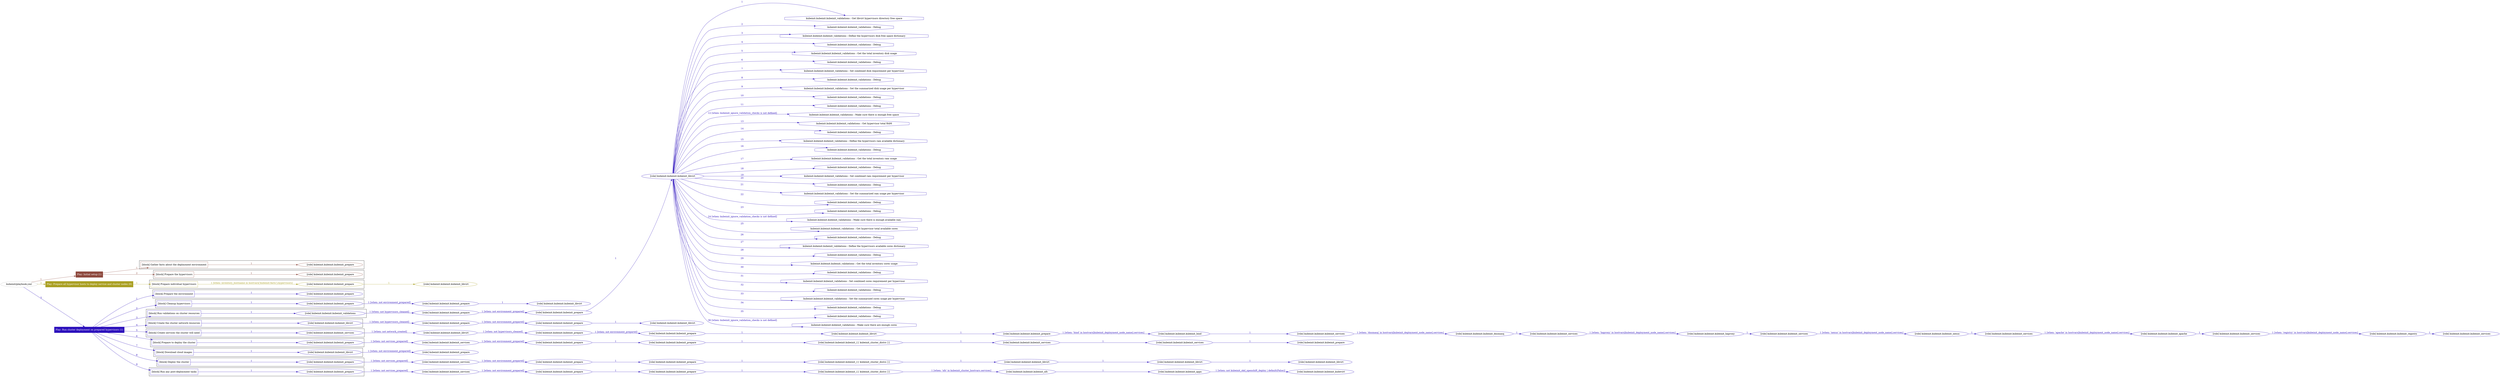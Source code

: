 digraph {
	graph [concentrate=true ordering=in rankdir=LR ratio=fill]
	edge [esep=5 sep=10]
	"kubeinit/playbook.yml" [id=root_node style=dotted]
	play_b7f96104 [label="Play: Initial setup (1)" color="#8e493e" fontcolor="#ffffff" id=play_b7f96104 shape=box style=filled tooltip=localhost]
	"kubeinit/playbook.yml" -> play_b7f96104 [label="1 " color="#8e493e" fontcolor="#8e493e" id=edge_32ca511c labeltooltip="1 " tooltip="1 "]
	subgraph "kubeinit.kubeinit.kubeinit_prepare" {
		role_02767aff [label="[role] kubeinit.kubeinit.kubeinit_prepare" color="#8e493e" id=role_02767aff tooltip="kubeinit.kubeinit.kubeinit_prepare"]
	}
	subgraph "kubeinit.kubeinit.kubeinit_prepare" {
		role_f55e3dd2 [label="[role] kubeinit.kubeinit.kubeinit_prepare" color="#8e493e" id=role_f55e3dd2 tooltip="kubeinit.kubeinit.kubeinit_prepare"]
	}
	subgraph "Play: Initial setup (1)" {
		play_b7f96104 -> block_337d81a9 [label=1 color="#8e493e" fontcolor="#8e493e" id=edge_99448a92 labeltooltip=1 tooltip=1]
		subgraph cluster_block_337d81a9 {
			block_337d81a9 [label="[block] Gather facts about the deployment environment" color="#8e493e" id=block_337d81a9 labeltooltip="Gather facts about the deployment environment" shape=box tooltip="Gather facts about the deployment environment"]
			block_337d81a9 -> role_02767aff [label="1 " color="#8e493e" fontcolor="#8e493e" id=edge_9f9e8fd4 labeltooltip="1 " tooltip="1 "]
		}
		play_b7f96104 -> block_eca06544 [label=2 color="#8e493e" fontcolor="#8e493e" id=edge_21f9dee7 labeltooltip=2 tooltip=2]
		subgraph cluster_block_eca06544 {
			block_eca06544 [label="[block] Prepare the hypervisors" color="#8e493e" id=block_eca06544 labeltooltip="Prepare the hypervisors" shape=box tooltip="Prepare the hypervisors"]
			block_eca06544 -> role_f55e3dd2 [label="1 " color="#8e493e" fontcolor="#8e493e" id=edge_3545c24f labeltooltip="1 " tooltip="1 "]
		}
	}
	play_c107aabe [label="Play: Prepare all hypervisor hosts to deploy service and cluster nodes (0)" color="#aaa022" fontcolor="#ffffff" id=play_c107aabe shape=box style=filled tooltip="Play: Prepare all hypervisor hosts to deploy service and cluster nodes (0)"]
	"kubeinit/playbook.yml" -> play_c107aabe [label="2 " color="#aaa022" fontcolor="#aaa022" id=edge_7627d620 labeltooltip="2 " tooltip="2 "]
	subgraph "kubeinit.kubeinit.kubeinit_libvirt" {
		role_4e557220 [label="[role] kubeinit.kubeinit.kubeinit_libvirt" color="#aaa022" id=role_4e557220 tooltip="kubeinit.kubeinit.kubeinit_libvirt"]
	}
	subgraph "kubeinit.kubeinit.kubeinit_prepare" {
		role_321bc237 [label="[role] kubeinit.kubeinit.kubeinit_prepare" color="#aaa022" id=role_321bc237 tooltip="kubeinit.kubeinit.kubeinit_prepare"]
		role_321bc237 -> role_4e557220 [label="1 " color="#aaa022" fontcolor="#aaa022" id=edge_f6e56cad labeltooltip="1 " tooltip="1 "]
	}
	subgraph "Play: Prepare all hypervisor hosts to deploy service and cluster nodes (0)" {
		play_c107aabe -> block_25b1d6e8 [label=1 color="#aaa022" fontcolor="#aaa022" id=edge_f0c6d50f labeltooltip=1 tooltip=1]
		subgraph cluster_block_25b1d6e8 {
			block_25b1d6e8 [label="[block] Prepare individual hypervisors" color="#aaa022" id=block_25b1d6e8 labeltooltip="Prepare individual hypervisors" shape=box tooltip="Prepare individual hypervisors"]
			block_25b1d6e8 -> role_321bc237 [label="1 [when: inventory_hostname in hostvars['kubeinit-facts'].hypervisors]" color="#aaa022" fontcolor="#aaa022" id=edge_d8af9297 labeltooltip="1 [when: inventory_hostname in hostvars['kubeinit-facts'].hypervisors]" tooltip="1 [when: inventory_hostname in hostvars['kubeinit-facts'].hypervisors]"]
		}
	}
	play_df440394 [label="Play: Run cluster deployment on prepared hypervisors (1)" color="#2c10bc" fontcolor="#ffffff" id=play_df440394 shape=box style=filled tooltip=localhost]
	"kubeinit/playbook.yml" -> play_df440394 [label="3 " color="#2c10bc" fontcolor="#2c10bc" id=edge_5f6f0aab labeltooltip="3 " tooltip="3 "]
	subgraph "kubeinit.kubeinit.kubeinit_prepare" {
		role_d4425211 [label="[role] kubeinit.kubeinit.kubeinit_prepare" color="#2c10bc" id=role_d4425211 tooltip="kubeinit.kubeinit.kubeinit_prepare"]
	}
	subgraph "kubeinit.kubeinit.kubeinit_libvirt" {
		role_fba82d70 [label="[role] kubeinit.kubeinit.kubeinit_libvirt" color="#2c10bc" id=role_fba82d70 tooltip="kubeinit.kubeinit.kubeinit_libvirt"]
	}
	subgraph "kubeinit.kubeinit.kubeinit_prepare" {
		role_a4ce433c [label="[role] kubeinit.kubeinit.kubeinit_prepare" color="#2c10bc" id=role_a4ce433c tooltip="kubeinit.kubeinit.kubeinit_prepare"]
		role_a4ce433c -> role_fba82d70 [label="1 " color="#2c10bc" fontcolor="#2c10bc" id=edge_be705046 labeltooltip="1 " tooltip="1 "]
	}
	subgraph "kubeinit.kubeinit.kubeinit_prepare" {
		role_f72d7e8e [label="[role] kubeinit.kubeinit.kubeinit_prepare" color="#2c10bc" id=role_f72d7e8e tooltip="kubeinit.kubeinit.kubeinit_prepare"]
		role_f72d7e8e -> role_a4ce433c [label="1 [when: not environment_prepared]" color="#2c10bc" fontcolor="#2c10bc" id=edge_6b87dcc7 labeltooltip="1 [when: not environment_prepared]" tooltip="1 [when: not environment_prepared]"]
	}
	subgraph "kubeinit.kubeinit.kubeinit_libvirt" {
		role_f36b1e23 [label="[role] kubeinit.kubeinit.kubeinit_libvirt" color="#2c10bc" id=role_f36b1e23 tooltip="kubeinit.kubeinit.kubeinit_libvirt"]
		task_1439da4b [label="kubeinit.kubeinit.kubeinit_validations : Get libvirt hypervisors directory free space" color="#2c10bc" id=task_1439da4b shape=octagon tooltip="kubeinit.kubeinit.kubeinit_validations : Get libvirt hypervisors directory free space"]
		role_f36b1e23 -> task_1439da4b [label="1 " color="#2c10bc" fontcolor="#2c10bc" id=edge_2a2b00ca labeltooltip="1 " tooltip="1 "]
		task_8ac9c8d9 [label="kubeinit.kubeinit.kubeinit_validations : Debug" color="#2c10bc" id=task_8ac9c8d9 shape=octagon tooltip="kubeinit.kubeinit.kubeinit_validations : Debug"]
		role_f36b1e23 -> task_8ac9c8d9 [label="2 " color="#2c10bc" fontcolor="#2c10bc" id=edge_617933c3 labeltooltip="2 " tooltip="2 "]
		task_2b4591e8 [label="kubeinit.kubeinit.kubeinit_validations : Define the hypervisors disk free space dictionary" color="#2c10bc" id=task_2b4591e8 shape=octagon tooltip="kubeinit.kubeinit.kubeinit_validations : Define the hypervisors disk free space dictionary"]
		role_f36b1e23 -> task_2b4591e8 [label="3 " color="#2c10bc" fontcolor="#2c10bc" id=edge_41ae8a82 labeltooltip="3 " tooltip="3 "]
		task_73e7017a [label="kubeinit.kubeinit.kubeinit_validations : Debug" color="#2c10bc" id=task_73e7017a shape=octagon tooltip="kubeinit.kubeinit.kubeinit_validations : Debug"]
		role_f36b1e23 -> task_73e7017a [label="4 " color="#2c10bc" fontcolor="#2c10bc" id=edge_d0bf8d7a labeltooltip="4 " tooltip="4 "]
		task_ab194e21 [label="kubeinit.kubeinit.kubeinit_validations : Get the total inventory disk usage" color="#2c10bc" id=task_ab194e21 shape=octagon tooltip="kubeinit.kubeinit.kubeinit_validations : Get the total inventory disk usage"]
		role_f36b1e23 -> task_ab194e21 [label="5 " color="#2c10bc" fontcolor="#2c10bc" id=edge_b4a29817 labeltooltip="5 " tooltip="5 "]
		task_3ee06719 [label="kubeinit.kubeinit.kubeinit_validations : Debug" color="#2c10bc" id=task_3ee06719 shape=octagon tooltip="kubeinit.kubeinit.kubeinit_validations : Debug"]
		role_f36b1e23 -> task_3ee06719 [label="6 " color="#2c10bc" fontcolor="#2c10bc" id=edge_d7b4d710 labeltooltip="6 " tooltip="6 "]
		task_9648b04f [label="kubeinit.kubeinit.kubeinit_validations : Set combined disk requirement per hypervisor" color="#2c10bc" id=task_9648b04f shape=octagon tooltip="kubeinit.kubeinit.kubeinit_validations : Set combined disk requirement per hypervisor"]
		role_f36b1e23 -> task_9648b04f [label="7 " color="#2c10bc" fontcolor="#2c10bc" id=edge_59174e99 labeltooltip="7 " tooltip="7 "]
		task_cd5773c9 [label="kubeinit.kubeinit.kubeinit_validations : Debug" color="#2c10bc" id=task_cd5773c9 shape=octagon tooltip="kubeinit.kubeinit.kubeinit_validations : Debug"]
		role_f36b1e23 -> task_cd5773c9 [label="8 " color="#2c10bc" fontcolor="#2c10bc" id=edge_6dd292c5 labeltooltip="8 " tooltip="8 "]
		task_e61bbe65 [label="kubeinit.kubeinit.kubeinit_validations : Set the summarized disk usage per hypervisor" color="#2c10bc" id=task_e61bbe65 shape=octagon tooltip="kubeinit.kubeinit.kubeinit_validations : Set the summarized disk usage per hypervisor"]
		role_f36b1e23 -> task_e61bbe65 [label="9 " color="#2c10bc" fontcolor="#2c10bc" id=edge_71496e86 labeltooltip="9 " tooltip="9 "]
		task_52e4028a [label="kubeinit.kubeinit.kubeinit_validations : Debug" color="#2c10bc" id=task_52e4028a shape=octagon tooltip="kubeinit.kubeinit.kubeinit_validations : Debug"]
		role_f36b1e23 -> task_52e4028a [label="10 " color="#2c10bc" fontcolor="#2c10bc" id=edge_7f992e19 labeltooltip="10 " tooltip="10 "]
		task_ce154035 [label="kubeinit.kubeinit.kubeinit_validations : Debug" color="#2c10bc" id=task_ce154035 shape=octagon tooltip="kubeinit.kubeinit.kubeinit_validations : Debug"]
		role_f36b1e23 -> task_ce154035 [label="11 " color="#2c10bc" fontcolor="#2c10bc" id=edge_7e7673d3 labeltooltip="11 " tooltip="11 "]
		task_d35b4eb0 [label="kubeinit.kubeinit.kubeinit_validations : Make sure there is enough free space" color="#2c10bc" id=task_d35b4eb0 shape=octagon tooltip="kubeinit.kubeinit.kubeinit_validations : Make sure there is enough free space"]
		role_f36b1e23 -> task_d35b4eb0 [label="12 [when: kubeinit_ignore_validation_checks is not defined]" color="#2c10bc" fontcolor="#2c10bc" id=edge_ee4f2b8e labeltooltip="12 [when: kubeinit_ignore_validation_checks is not defined]" tooltip="12 [when: kubeinit_ignore_validation_checks is not defined]"]
		task_c81988b0 [label="kubeinit.kubeinit.kubeinit_validations : Get hypervisor total RAM" color="#2c10bc" id=task_c81988b0 shape=octagon tooltip="kubeinit.kubeinit.kubeinit_validations : Get hypervisor total RAM"]
		role_f36b1e23 -> task_c81988b0 [label="13 " color="#2c10bc" fontcolor="#2c10bc" id=edge_48d02e5e labeltooltip="13 " tooltip="13 "]
		task_1766815d [label="kubeinit.kubeinit.kubeinit_validations : Debug" color="#2c10bc" id=task_1766815d shape=octagon tooltip="kubeinit.kubeinit.kubeinit_validations : Debug"]
		role_f36b1e23 -> task_1766815d [label="14 " color="#2c10bc" fontcolor="#2c10bc" id=edge_49d565f8 labeltooltip="14 " tooltip="14 "]
		task_07931235 [label="kubeinit.kubeinit.kubeinit_validations : Define the hypervisors ram available dictionary" color="#2c10bc" id=task_07931235 shape=octagon tooltip="kubeinit.kubeinit.kubeinit_validations : Define the hypervisors ram available dictionary"]
		role_f36b1e23 -> task_07931235 [label="15 " color="#2c10bc" fontcolor="#2c10bc" id=edge_9ba0de07 labeltooltip="15 " tooltip="15 "]
		task_1a96f1e8 [label="kubeinit.kubeinit.kubeinit_validations : Debug" color="#2c10bc" id=task_1a96f1e8 shape=octagon tooltip="kubeinit.kubeinit.kubeinit_validations : Debug"]
		role_f36b1e23 -> task_1a96f1e8 [label="16 " color="#2c10bc" fontcolor="#2c10bc" id=edge_5f0629be labeltooltip="16 " tooltip="16 "]
		task_658efae8 [label="kubeinit.kubeinit.kubeinit_validations : Get the total inventory ram usage" color="#2c10bc" id=task_658efae8 shape=octagon tooltip="kubeinit.kubeinit.kubeinit_validations : Get the total inventory ram usage"]
		role_f36b1e23 -> task_658efae8 [label="17 " color="#2c10bc" fontcolor="#2c10bc" id=edge_0ef2e847 labeltooltip="17 " tooltip="17 "]
		task_64ddccb7 [label="kubeinit.kubeinit.kubeinit_validations : Debug" color="#2c10bc" id=task_64ddccb7 shape=octagon tooltip="kubeinit.kubeinit.kubeinit_validations : Debug"]
		role_f36b1e23 -> task_64ddccb7 [label="18 " color="#2c10bc" fontcolor="#2c10bc" id=edge_8a0d0327 labeltooltip="18 " tooltip="18 "]
		task_16fafc6d [label="kubeinit.kubeinit.kubeinit_validations : Set combined ram requirement per hypervisor" color="#2c10bc" id=task_16fafc6d shape=octagon tooltip="kubeinit.kubeinit.kubeinit_validations : Set combined ram requirement per hypervisor"]
		role_f36b1e23 -> task_16fafc6d [label="19 " color="#2c10bc" fontcolor="#2c10bc" id=edge_94ffa61b labeltooltip="19 " tooltip="19 "]
		task_117eb6ec [label="kubeinit.kubeinit.kubeinit_validations : Debug" color="#2c10bc" id=task_117eb6ec shape=octagon tooltip="kubeinit.kubeinit.kubeinit_validations : Debug"]
		role_f36b1e23 -> task_117eb6ec [label="20 " color="#2c10bc" fontcolor="#2c10bc" id=edge_9137d3aa labeltooltip="20 " tooltip="20 "]
		task_e54cdeb3 [label="kubeinit.kubeinit.kubeinit_validations : Set the summarized ram usage per hypervisor" color="#2c10bc" id=task_e54cdeb3 shape=octagon tooltip="kubeinit.kubeinit.kubeinit_validations : Set the summarized ram usage per hypervisor"]
		role_f36b1e23 -> task_e54cdeb3 [label="21 " color="#2c10bc" fontcolor="#2c10bc" id=edge_f438cd89 labeltooltip="21 " tooltip="21 "]
		task_86980e97 [label="kubeinit.kubeinit.kubeinit_validations : Debug" color="#2c10bc" id=task_86980e97 shape=octagon tooltip="kubeinit.kubeinit.kubeinit_validations : Debug"]
		role_f36b1e23 -> task_86980e97 [label="22 " color="#2c10bc" fontcolor="#2c10bc" id=edge_908629f6 labeltooltip="22 " tooltip="22 "]
		task_a0fee481 [label="kubeinit.kubeinit.kubeinit_validations : Debug" color="#2c10bc" id=task_a0fee481 shape=octagon tooltip="kubeinit.kubeinit.kubeinit_validations : Debug"]
		role_f36b1e23 -> task_a0fee481 [label="23 " color="#2c10bc" fontcolor="#2c10bc" id=edge_6fc91c7e labeltooltip="23 " tooltip="23 "]
		task_658d3a01 [label="kubeinit.kubeinit.kubeinit_validations : Make sure there is enough available ram" color="#2c10bc" id=task_658d3a01 shape=octagon tooltip="kubeinit.kubeinit.kubeinit_validations : Make sure there is enough available ram"]
		role_f36b1e23 -> task_658d3a01 [label="24 [when: kubeinit_ignore_validation_checks is not defined]" color="#2c10bc" fontcolor="#2c10bc" id=edge_7a66b6e8 labeltooltip="24 [when: kubeinit_ignore_validation_checks is not defined]" tooltip="24 [when: kubeinit_ignore_validation_checks is not defined]"]
		task_08ab0748 [label="kubeinit.kubeinit.kubeinit_validations : Get hypervisor total available cores" color="#2c10bc" id=task_08ab0748 shape=octagon tooltip="kubeinit.kubeinit.kubeinit_validations : Get hypervisor total available cores"]
		role_f36b1e23 -> task_08ab0748 [label="25 " color="#2c10bc" fontcolor="#2c10bc" id=edge_19135402 labeltooltip="25 " tooltip="25 "]
		task_50670cbd [label="kubeinit.kubeinit.kubeinit_validations : Debug" color="#2c10bc" id=task_50670cbd shape=octagon tooltip="kubeinit.kubeinit.kubeinit_validations : Debug"]
		role_f36b1e23 -> task_50670cbd [label="26 " color="#2c10bc" fontcolor="#2c10bc" id=edge_4b88c3f1 labeltooltip="26 " tooltip="26 "]
		task_1ac35991 [label="kubeinit.kubeinit.kubeinit_validations : Define the hypervisors available cores dictionary" color="#2c10bc" id=task_1ac35991 shape=octagon tooltip="kubeinit.kubeinit.kubeinit_validations : Define the hypervisors available cores dictionary"]
		role_f36b1e23 -> task_1ac35991 [label="27 " color="#2c10bc" fontcolor="#2c10bc" id=edge_b7ba51e8 labeltooltip="27 " tooltip="27 "]
		task_5d90a3ac [label="kubeinit.kubeinit.kubeinit_validations : Debug" color="#2c10bc" id=task_5d90a3ac shape=octagon tooltip="kubeinit.kubeinit.kubeinit_validations : Debug"]
		role_f36b1e23 -> task_5d90a3ac [label="28 " color="#2c10bc" fontcolor="#2c10bc" id=edge_36132b4f labeltooltip="28 " tooltip="28 "]
		task_8beae89c [label="kubeinit.kubeinit.kubeinit_validations : Get the total inventory cores usage" color="#2c10bc" id=task_8beae89c shape=octagon tooltip="kubeinit.kubeinit.kubeinit_validations : Get the total inventory cores usage"]
		role_f36b1e23 -> task_8beae89c [label="29 " color="#2c10bc" fontcolor="#2c10bc" id=edge_c6e92a42 labeltooltip="29 " tooltip="29 "]
		task_846372e5 [label="kubeinit.kubeinit.kubeinit_validations : Debug" color="#2c10bc" id=task_846372e5 shape=octagon tooltip="kubeinit.kubeinit.kubeinit_validations : Debug"]
		role_f36b1e23 -> task_846372e5 [label="30 " color="#2c10bc" fontcolor="#2c10bc" id=edge_434c9363 labeltooltip="30 " tooltip="30 "]
		task_f3dacb39 [label="kubeinit.kubeinit.kubeinit_validations : Set combined cores requirement per hypervisor" color="#2c10bc" id=task_f3dacb39 shape=octagon tooltip="kubeinit.kubeinit.kubeinit_validations : Set combined cores requirement per hypervisor"]
		role_f36b1e23 -> task_f3dacb39 [label="31 " color="#2c10bc" fontcolor="#2c10bc" id=edge_5feaf01b labeltooltip="31 " tooltip="31 "]
		task_2c2a0889 [label="kubeinit.kubeinit.kubeinit_validations : Debug" color="#2c10bc" id=task_2c2a0889 shape=octagon tooltip="kubeinit.kubeinit.kubeinit_validations : Debug"]
		role_f36b1e23 -> task_2c2a0889 [label="32 " color="#2c10bc" fontcolor="#2c10bc" id=edge_ca4305a2 labeltooltip="32 " tooltip="32 "]
		task_0e1a91a3 [label="kubeinit.kubeinit.kubeinit_validations : Set the summarized cores usage per hypervisor" color="#2c10bc" id=task_0e1a91a3 shape=octagon tooltip="kubeinit.kubeinit.kubeinit_validations : Set the summarized cores usage per hypervisor"]
		role_f36b1e23 -> task_0e1a91a3 [label="33 " color="#2c10bc" fontcolor="#2c10bc" id=edge_7190ea18 labeltooltip="33 " tooltip="33 "]
		task_6afa00f2 [label="kubeinit.kubeinit.kubeinit_validations : Debug" color="#2c10bc" id=task_6afa00f2 shape=octagon tooltip="kubeinit.kubeinit.kubeinit_validations : Debug"]
		role_f36b1e23 -> task_6afa00f2 [label="34 " color="#2c10bc" fontcolor="#2c10bc" id=edge_9bcfcd2c labeltooltip="34 " tooltip="34 "]
		task_a0c4c21d [label="kubeinit.kubeinit.kubeinit_validations : Debug" color="#2c10bc" id=task_a0c4c21d shape=octagon tooltip="kubeinit.kubeinit.kubeinit_validations : Debug"]
		role_f36b1e23 -> task_a0c4c21d [label="35 " color="#2c10bc" fontcolor="#2c10bc" id=edge_6d8c7d99 labeltooltip="35 " tooltip="35 "]
		task_b998f049 [label="kubeinit.kubeinit.kubeinit_validations : Make sure there are enough cores" color="#2c10bc" id=task_b998f049 shape=octagon tooltip="kubeinit.kubeinit.kubeinit_validations : Make sure there are enough cores"]
		role_f36b1e23 -> task_b998f049 [label="36 [when: kubeinit_ignore_validation_checks is not defined]" color="#2c10bc" fontcolor="#2c10bc" id=edge_bc5ae9b3 labeltooltip="36 [when: kubeinit_ignore_validation_checks is not defined]" tooltip="36 [when: kubeinit_ignore_validation_checks is not defined]"]
	}
	subgraph "kubeinit.kubeinit.kubeinit_prepare" {
		role_1d25334e [label="[role] kubeinit.kubeinit.kubeinit_prepare" color="#2c10bc" id=role_1d25334e tooltip="kubeinit.kubeinit.kubeinit_prepare"]
		role_1d25334e -> role_f36b1e23 [label="1 " color="#2c10bc" fontcolor="#2c10bc" id=edge_a5a0e0d1 labeltooltip="1 " tooltip="1 "]
	}
	subgraph "kubeinit.kubeinit.kubeinit_prepare" {
		role_ffc68768 [label="[role] kubeinit.kubeinit.kubeinit_prepare" color="#2c10bc" id=role_ffc68768 tooltip="kubeinit.kubeinit.kubeinit_prepare"]
		role_ffc68768 -> role_1d25334e [label="1 [when: not environment_prepared]" color="#2c10bc" fontcolor="#2c10bc" id=edge_2d734d6e labeltooltip="1 [when: not environment_prepared]" tooltip="1 [when: not environment_prepared]"]
	}
	subgraph "kubeinit.kubeinit.kubeinit_validations" {
		role_6c504dcc [label="[role] kubeinit.kubeinit.kubeinit_validations" color="#2c10bc" id=role_6c504dcc tooltip="kubeinit.kubeinit.kubeinit_validations"]
		role_6c504dcc -> role_ffc68768 [label="1 [when: not hypervisors_cleaned]" color="#2c10bc" fontcolor="#2c10bc" id=edge_87c713d4 labeltooltip="1 [when: not hypervisors_cleaned]" tooltip="1 [when: not hypervisors_cleaned]"]
	}
	subgraph "kubeinit.kubeinit.kubeinit_libvirt" {
		role_3a288826 [label="[role] kubeinit.kubeinit.kubeinit_libvirt" color="#2c10bc" id=role_3a288826 tooltip="kubeinit.kubeinit.kubeinit_libvirt"]
	}
	subgraph "kubeinit.kubeinit.kubeinit_prepare" {
		role_b77cef2d [label="[role] kubeinit.kubeinit.kubeinit_prepare" color="#2c10bc" id=role_b77cef2d tooltip="kubeinit.kubeinit.kubeinit_prepare"]
		role_b77cef2d -> role_3a288826 [label="1 " color="#2c10bc" fontcolor="#2c10bc" id=edge_329e95f8 labeltooltip="1 " tooltip="1 "]
	}
	subgraph "kubeinit.kubeinit.kubeinit_prepare" {
		role_61ffc5b5 [label="[role] kubeinit.kubeinit.kubeinit_prepare" color="#2c10bc" id=role_61ffc5b5 tooltip="kubeinit.kubeinit.kubeinit_prepare"]
		role_61ffc5b5 -> role_b77cef2d [label="1 [when: not environment_prepared]" color="#2c10bc" fontcolor="#2c10bc" id=edge_2fd39bf3 labeltooltip="1 [when: not environment_prepared]" tooltip="1 [when: not environment_prepared]"]
	}
	subgraph "kubeinit.kubeinit.kubeinit_libvirt" {
		role_bb540f70 [label="[role] kubeinit.kubeinit.kubeinit_libvirt" color="#2c10bc" id=role_bb540f70 tooltip="kubeinit.kubeinit.kubeinit_libvirt"]
		role_bb540f70 -> role_61ffc5b5 [label="1 [when: not hypervisors_cleaned]" color="#2c10bc" fontcolor="#2c10bc" id=edge_396791a0 labeltooltip="1 [when: not hypervisors_cleaned]" tooltip="1 [when: not hypervisors_cleaned]"]
	}
	subgraph "kubeinit.kubeinit.kubeinit_services" {
		role_e34660be [label="[role] kubeinit.kubeinit.kubeinit_services" color="#2c10bc" id=role_e34660be tooltip="kubeinit.kubeinit.kubeinit_services"]
	}
	subgraph "kubeinit.kubeinit.kubeinit_registry" {
		role_4e87b788 [label="[role] kubeinit.kubeinit.kubeinit_registry" color="#2c10bc" id=role_4e87b788 tooltip="kubeinit.kubeinit.kubeinit_registry"]
		role_4e87b788 -> role_e34660be [label="1 " color="#2c10bc" fontcolor="#2c10bc" id=edge_e8ca90aa labeltooltip="1 " tooltip="1 "]
	}
	subgraph "kubeinit.kubeinit.kubeinit_services" {
		role_2a01844d [label="[role] kubeinit.kubeinit.kubeinit_services" color="#2c10bc" id=role_2a01844d tooltip="kubeinit.kubeinit.kubeinit_services"]
		role_2a01844d -> role_4e87b788 [label="1 [when: 'registry' in hostvars[kubeinit_deployment_node_name].services]" color="#2c10bc" fontcolor="#2c10bc" id=edge_bd891339 labeltooltip="1 [when: 'registry' in hostvars[kubeinit_deployment_node_name].services]" tooltip="1 [when: 'registry' in hostvars[kubeinit_deployment_node_name].services]"]
	}
	subgraph "kubeinit.kubeinit.kubeinit_apache" {
		role_3281942d [label="[role] kubeinit.kubeinit.kubeinit_apache" color="#2c10bc" id=role_3281942d tooltip="kubeinit.kubeinit.kubeinit_apache"]
		role_3281942d -> role_2a01844d [label="1 " color="#2c10bc" fontcolor="#2c10bc" id=edge_e0c41b09 labeltooltip="1 " tooltip="1 "]
	}
	subgraph "kubeinit.kubeinit.kubeinit_services" {
		role_8a229f28 [label="[role] kubeinit.kubeinit.kubeinit_services" color="#2c10bc" id=role_8a229f28 tooltip="kubeinit.kubeinit.kubeinit_services"]
		role_8a229f28 -> role_3281942d [label="1 [when: 'apache' in hostvars[kubeinit_deployment_node_name].services]" color="#2c10bc" fontcolor="#2c10bc" id=edge_c49fc70a labeltooltip="1 [when: 'apache' in hostvars[kubeinit_deployment_node_name].services]" tooltip="1 [when: 'apache' in hostvars[kubeinit_deployment_node_name].services]"]
	}
	subgraph "kubeinit.kubeinit.kubeinit_nexus" {
		role_6a1b2107 [label="[role] kubeinit.kubeinit.kubeinit_nexus" color="#2c10bc" id=role_6a1b2107 tooltip="kubeinit.kubeinit.kubeinit_nexus"]
		role_6a1b2107 -> role_8a229f28 [label="1 " color="#2c10bc" fontcolor="#2c10bc" id=edge_e0bad255 labeltooltip="1 " tooltip="1 "]
	}
	subgraph "kubeinit.kubeinit.kubeinit_services" {
		role_e685e61b [label="[role] kubeinit.kubeinit.kubeinit_services" color="#2c10bc" id=role_e685e61b tooltip="kubeinit.kubeinit.kubeinit_services"]
		role_e685e61b -> role_6a1b2107 [label="1 [when: 'nexus' in hostvars[kubeinit_deployment_node_name].services]" color="#2c10bc" fontcolor="#2c10bc" id=edge_6d1ad0b6 labeltooltip="1 [when: 'nexus' in hostvars[kubeinit_deployment_node_name].services]" tooltip="1 [when: 'nexus' in hostvars[kubeinit_deployment_node_name].services]"]
	}
	subgraph "kubeinit.kubeinit.kubeinit_haproxy" {
		role_352ff1e0 [label="[role] kubeinit.kubeinit.kubeinit_haproxy" color="#2c10bc" id=role_352ff1e0 tooltip="kubeinit.kubeinit.kubeinit_haproxy"]
		role_352ff1e0 -> role_e685e61b [label="1 " color="#2c10bc" fontcolor="#2c10bc" id=edge_a4c7c94c labeltooltip="1 " tooltip="1 "]
	}
	subgraph "kubeinit.kubeinit.kubeinit_services" {
		role_cadba24b [label="[role] kubeinit.kubeinit.kubeinit_services" color="#2c10bc" id=role_cadba24b tooltip="kubeinit.kubeinit.kubeinit_services"]
		role_cadba24b -> role_352ff1e0 [label="1 [when: 'haproxy' in hostvars[kubeinit_deployment_node_name].services]" color="#2c10bc" fontcolor="#2c10bc" id=edge_23c84b89 labeltooltip="1 [when: 'haproxy' in hostvars[kubeinit_deployment_node_name].services]" tooltip="1 [when: 'haproxy' in hostvars[kubeinit_deployment_node_name].services]"]
	}
	subgraph "kubeinit.kubeinit.kubeinit_dnsmasq" {
		role_1c64ea50 [label="[role] kubeinit.kubeinit.kubeinit_dnsmasq" color="#2c10bc" id=role_1c64ea50 tooltip="kubeinit.kubeinit.kubeinit_dnsmasq"]
		role_1c64ea50 -> role_cadba24b [label="1 " color="#2c10bc" fontcolor="#2c10bc" id=edge_271958d2 labeltooltip="1 " tooltip="1 "]
	}
	subgraph "kubeinit.kubeinit.kubeinit_services" {
		role_6ae6e15c [label="[role] kubeinit.kubeinit.kubeinit_services" color="#2c10bc" id=role_6ae6e15c tooltip="kubeinit.kubeinit.kubeinit_services"]
		role_6ae6e15c -> role_1c64ea50 [label="1 [when: 'dnsmasq' in hostvars[kubeinit_deployment_node_name].services]" color="#2c10bc" fontcolor="#2c10bc" id=edge_21b12799 labeltooltip="1 [when: 'dnsmasq' in hostvars[kubeinit_deployment_node_name].services]" tooltip="1 [when: 'dnsmasq' in hostvars[kubeinit_deployment_node_name].services]"]
	}
	subgraph "kubeinit.kubeinit.kubeinit_bind" {
		role_559f1a3b [label="[role] kubeinit.kubeinit.kubeinit_bind" color="#2c10bc" id=role_559f1a3b tooltip="kubeinit.kubeinit.kubeinit_bind"]
		role_559f1a3b -> role_6ae6e15c [label="1 " color="#2c10bc" fontcolor="#2c10bc" id=edge_e86637e1 labeltooltip="1 " tooltip="1 "]
	}
	subgraph "kubeinit.kubeinit.kubeinit_prepare" {
		role_5ecee80b [label="[role] kubeinit.kubeinit.kubeinit_prepare" color="#2c10bc" id=role_5ecee80b tooltip="kubeinit.kubeinit.kubeinit_prepare"]
		role_5ecee80b -> role_559f1a3b [label="1 [when: 'bind' in hostvars[kubeinit_deployment_node_name].services]" color="#2c10bc" fontcolor="#2c10bc" id=edge_f3d5bdec labeltooltip="1 [when: 'bind' in hostvars[kubeinit_deployment_node_name].services]" tooltip="1 [when: 'bind' in hostvars[kubeinit_deployment_node_name].services]"]
	}
	subgraph "kubeinit.kubeinit.kubeinit_libvirt" {
		role_0f822bb7 [label="[role] kubeinit.kubeinit.kubeinit_libvirt" color="#2c10bc" id=role_0f822bb7 tooltip="kubeinit.kubeinit.kubeinit_libvirt"]
		role_0f822bb7 -> role_5ecee80b [label="1 " color="#2c10bc" fontcolor="#2c10bc" id=edge_0f9041af labeltooltip="1 " tooltip="1 "]
	}
	subgraph "kubeinit.kubeinit.kubeinit_prepare" {
		role_21267bdf [label="[role] kubeinit.kubeinit.kubeinit_prepare" color="#2c10bc" id=role_21267bdf tooltip="kubeinit.kubeinit.kubeinit_prepare"]
		role_21267bdf -> role_0f822bb7 [label="1 " color="#2c10bc" fontcolor="#2c10bc" id=edge_2cff6fcd labeltooltip="1 " tooltip="1 "]
	}
	subgraph "kubeinit.kubeinit.kubeinit_prepare" {
		role_8aaf7664 [label="[role] kubeinit.kubeinit.kubeinit_prepare" color="#2c10bc" id=role_8aaf7664 tooltip="kubeinit.kubeinit.kubeinit_prepare"]
		role_8aaf7664 -> role_21267bdf [label="1 [when: not environment_prepared]" color="#2c10bc" fontcolor="#2c10bc" id=edge_e409086d labeltooltip="1 [when: not environment_prepared]" tooltip="1 [when: not environment_prepared]"]
	}
	subgraph "kubeinit.kubeinit.kubeinit_libvirt" {
		role_03f51150 [label="[role] kubeinit.kubeinit.kubeinit_libvirt" color="#2c10bc" id=role_03f51150 tooltip="kubeinit.kubeinit.kubeinit_libvirt"]
		role_03f51150 -> role_8aaf7664 [label="1 [when: not hypervisors_cleaned]" color="#2c10bc" fontcolor="#2c10bc" id=edge_5a55015e labeltooltip="1 [when: not hypervisors_cleaned]" tooltip="1 [when: not hypervisors_cleaned]"]
	}
	subgraph "kubeinit.kubeinit.kubeinit_services" {
		role_63e3a9cf [label="[role] kubeinit.kubeinit.kubeinit_services" color="#2c10bc" id=role_63e3a9cf tooltip="kubeinit.kubeinit.kubeinit_services"]
		role_63e3a9cf -> role_03f51150 [label="1 [when: not network_created]" color="#2c10bc" fontcolor="#2c10bc" id=edge_73021209 labeltooltip="1 [when: not network_created]" tooltip="1 [when: not network_created]"]
	}
	subgraph "kubeinit.kubeinit.kubeinit_prepare" {
		role_f898952b [label="[role] kubeinit.kubeinit.kubeinit_prepare" color="#2c10bc" id=role_f898952b tooltip="kubeinit.kubeinit.kubeinit_prepare"]
	}
	subgraph "kubeinit.kubeinit.kubeinit_services" {
		role_01ad400e [label="[role] kubeinit.kubeinit.kubeinit_services" color="#2c10bc" id=role_01ad400e tooltip="kubeinit.kubeinit.kubeinit_services"]
		role_01ad400e -> role_f898952b [label="1 " color="#2c10bc" fontcolor="#2c10bc" id=edge_531fd926 labeltooltip="1 " tooltip="1 "]
	}
	subgraph "kubeinit.kubeinit.kubeinit_services" {
		role_8ef85f66 [label="[role] kubeinit.kubeinit.kubeinit_services" color="#2c10bc" id=role_8ef85f66 tooltip="kubeinit.kubeinit.kubeinit_services"]
		role_8ef85f66 -> role_01ad400e [label="1 " color="#2c10bc" fontcolor="#2c10bc" id=edge_0a149ad4 labeltooltip="1 " tooltip="1 "]
	}
	subgraph "kubeinit.kubeinit.kubeinit_{{ kubeinit_cluster_distro }}" {
		role_4e415769 [label="[role] kubeinit.kubeinit.kubeinit_{{ kubeinit_cluster_distro }}" color="#2c10bc" id=role_4e415769 tooltip="kubeinit.kubeinit.kubeinit_{{ kubeinit_cluster_distro }}"]
		role_4e415769 -> role_8ef85f66 [label="1 " color="#2c10bc" fontcolor="#2c10bc" id=edge_9da113c3 labeltooltip="1 " tooltip="1 "]
	}
	subgraph "kubeinit.kubeinit.kubeinit_prepare" {
		role_95a8f2ce [label="[role] kubeinit.kubeinit.kubeinit_prepare" color="#2c10bc" id=role_95a8f2ce tooltip="kubeinit.kubeinit.kubeinit_prepare"]
		role_95a8f2ce -> role_4e415769 [label="1 " color="#2c10bc" fontcolor="#2c10bc" id=edge_67ecdc54 labeltooltip="1 " tooltip="1 "]
	}
	subgraph "kubeinit.kubeinit.kubeinit_prepare" {
		role_57e96349 [label="[role] kubeinit.kubeinit.kubeinit_prepare" color="#2c10bc" id=role_57e96349 tooltip="kubeinit.kubeinit.kubeinit_prepare"]
		role_57e96349 -> role_95a8f2ce [label="1 " color="#2c10bc" fontcolor="#2c10bc" id=edge_1ff011e7 labeltooltip="1 " tooltip="1 "]
	}
	subgraph "kubeinit.kubeinit.kubeinit_services" {
		role_a61aa2bc [label="[role] kubeinit.kubeinit.kubeinit_services" color="#2c10bc" id=role_a61aa2bc tooltip="kubeinit.kubeinit.kubeinit_services"]
		role_a61aa2bc -> role_57e96349 [label="1 [when: not environment_prepared]" color="#2c10bc" fontcolor="#2c10bc" id=edge_4bc85976 labeltooltip="1 [when: not environment_prepared]" tooltip="1 [when: not environment_prepared]"]
	}
	subgraph "kubeinit.kubeinit.kubeinit_prepare" {
		role_d1b186c8 [label="[role] kubeinit.kubeinit.kubeinit_prepare" color="#2c10bc" id=role_d1b186c8 tooltip="kubeinit.kubeinit.kubeinit_prepare"]
		role_d1b186c8 -> role_a61aa2bc [label="1 [when: not services_prepared]" color="#2c10bc" fontcolor="#2c10bc" id=edge_cacccb1c labeltooltip="1 [when: not services_prepared]" tooltip="1 [when: not services_prepared]"]
	}
	subgraph "kubeinit.kubeinit.kubeinit_prepare" {
		role_e451e206 [label="[role] kubeinit.kubeinit.kubeinit_prepare" color="#2c10bc" id=role_e451e206 tooltip="kubeinit.kubeinit.kubeinit_prepare"]
	}
	subgraph "kubeinit.kubeinit.kubeinit_libvirt" {
		role_8c2267e4 [label="[role] kubeinit.kubeinit.kubeinit_libvirt" color="#2c10bc" id=role_8c2267e4 tooltip="kubeinit.kubeinit.kubeinit_libvirt"]
		role_8c2267e4 -> role_e451e206 [label="1 [when: not environment_prepared]" color="#2c10bc" fontcolor="#2c10bc" id=edge_a67034a4 labeltooltip="1 [when: not environment_prepared]" tooltip="1 [when: not environment_prepared]"]
	}
	subgraph "kubeinit.kubeinit.kubeinit_libvirt" {
		role_211bcf0c [label="[role] kubeinit.kubeinit.kubeinit_libvirt" color="#2c10bc" id=role_211bcf0c tooltip="kubeinit.kubeinit.kubeinit_libvirt"]
	}
	subgraph "kubeinit.kubeinit.kubeinit_libvirt" {
		role_a4f73446 [label="[role] kubeinit.kubeinit.kubeinit_libvirt" color="#2c10bc" id=role_a4f73446 tooltip="kubeinit.kubeinit.kubeinit_libvirt"]
		role_a4f73446 -> role_211bcf0c [label="1 " color="#2c10bc" fontcolor="#2c10bc" id=edge_4cbe59c0 labeltooltip="1 " tooltip="1 "]
	}
	subgraph "kubeinit.kubeinit.kubeinit_libvirt" {
		role_df71c376 [label="[role] kubeinit.kubeinit.kubeinit_libvirt" color="#2c10bc" id=role_df71c376 tooltip="kubeinit.kubeinit.kubeinit_libvirt"]
		role_df71c376 -> role_a4f73446 [label="1 " color="#2c10bc" fontcolor="#2c10bc" id=edge_36df3307 labeltooltip="1 " tooltip="1 "]
	}
	subgraph "kubeinit.kubeinit.kubeinit_{{ kubeinit_cluster_distro }}" {
		role_54082f85 [label="[role] kubeinit.kubeinit.kubeinit_{{ kubeinit_cluster_distro }}" color="#2c10bc" id=role_54082f85 tooltip="kubeinit.kubeinit.kubeinit_{{ kubeinit_cluster_distro }}"]
		role_54082f85 -> role_df71c376 [label="1 " color="#2c10bc" fontcolor="#2c10bc" id=edge_9243cf51 labeltooltip="1 " tooltip="1 "]
	}
	subgraph "kubeinit.kubeinit.kubeinit_prepare" {
		role_df07591f [label="[role] kubeinit.kubeinit.kubeinit_prepare" color="#2c10bc" id=role_df07591f tooltip="kubeinit.kubeinit.kubeinit_prepare"]
		role_df07591f -> role_54082f85 [label="1 " color="#2c10bc" fontcolor="#2c10bc" id=edge_ebdcceff labeltooltip="1 " tooltip="1 "]
	}
	subgraph "kubeinit.kubeinit.kubeinit_prepare" {
		role_14be631e [label="[role] kubeinit.kubeinit.kubeinit_prepare" color="#2c10bc" id=role_14be631e tooltip="kubeinit.kubeinit.kubeinit_prepare"]
		role_14be631e -> role_df07591f [label="1 " color="#2c10bc" fontcolor="#2c10bc" id=edge_7491ec61 labeltooltip="1 " tooltip="1 "]
	}
	subgraph "kubeinit.kubeinit.kubeinit_services" {
		role_8418af62 [label="[role] kubeinit.kubeinit.kubeinit_services" color="#2c10bc" id=role_8418af62 tooltip="kubeinit.kubeinit.kubeinit_services"]
		role_8418af62 -> role_14be631e [label="1 [when: not environment_prepared]" color="#2c10bc" fontcolor="#2c10bc" id=edge_351c5b36 labeltooltip="1 [when: not environment_prepared]" tooltip="1 [when: not environment_prepared]"]
	}
	subgraph "kubeinit.kubeinit.kubeinit_prepare" {
		role_d677acba [label="[role] kubeinit.kubeinit.kubeinit_prepare" color="#2c10bc" id=role_d677acba tooltip="kubeinit.kubeinit.kubeinit_prepare"]
		role_d677acba -> role_8418af62 [label="1 [when: not services_prepared]" color="#2c10bc" fontcolor="#2c10bc" id=edge_403e5b12 labeltooltip="1 [when: not services_prepared]" tooltip="1 [when: not services_prepared]"]
	}
	subgraph "kubeinit.kubeinit.kubeinit_kubevirt" {
		role_ac34316a [label="[role] kubeinit.kubeinit.kubeinit_kubevirt" color="#2c10bc" id=role_ac34316a tooltip="kubeinit.kubeinit.kubeinit_kubevirt"]
	}
	subgraph "kubeinit.kubeinit.kubeinit_apps" {
		role_41719a4f [label="[role] kubeinit.kubeinit.kubeinit_apps" color="#2c10bc" id=role_41719a4f tooltip="kubeinit.kubeinit.kubeinit_apps"]
		role_41719a4f -> role_ac34316a [label="1 [when: not kubeinit_okd_openshift_deploy | default(False)]" color="#2c10bc" fontcolor="#2c10bc" id=edge_48d34cdb labeltooltip="1 [when: not kubeinit_okd_openshift_deploy | default(False)]" tooltip="1 [when: not kubeinit_okd_openshift_deploy | default(False)]"]
	}
	subgraph "kubeinit.kubeinit.kubeinit_nfs" {
		role_f73d80ee [label="[role] kubeinit.kubeinit.kubeinit_nfs" color="#2c10bc" id=role_f73d80ee tooltip="kubeinit.kubeinit.kubeinit_nfs"]
		role_f73d80ee -> role_41719a4f [label="1 " color="#2c10bc" fontcolor="#2c10bc" id=edge_3080e391 labeltooltip="1 " tooltip="1 "]
	}
	subgraph "kubeinit.kubeinit.kubeinit_{{ kubeinit_cluster_distro }}" {
		role_9ef9b2c4 [label="[role] kubeinit.kubeinit.kubeinit_{{ kubeinit_cluster_distro }}" color="#2c10bc" id=role_9ef9b2c4 tooltip="kubeinit.kubeinit.kubeinit_{{ kubeinit_cluster_distro }}"]
		role_9ef9b2c4 -> role_f73d80ee [label="1 [when: 'nfs' in kubeinit_cluster_hostvars.services]" color="#2c10bc" fontcolor="#2c10bc" id=edge_0e647246 labeltooltip="1 [when: 'nfs' in kubeinit_cluster_hostvars.services]" tooltip="1 [when: 'nfs' in kubeinit_cluster_hostvars.services]"]
	}
	subgraph "kubeinit.kubeinit.kubeinit_prepare" {
		role_deea53f4 [label="[role] kubeinit.kubeinit.kubeinit_prepare" color="#2c10bc" id=role_deea53f4 tooltip="kubeinit.kubeinit.kubeinit_prepare"]
		role_deea53f4 -> role_9ef9b2c4 [label="1 " color="#2c10bc" fontcolor="#2c10bc" id=edge_9c9dba31 labeltooltip="1 " tooltip="1 "]
	}
	subgraph "kubeinit.kubeinit.kubeinit_prepare" {
		role_0bb6d0ba [label="[role] kubeinit.kubeinit.kubeinit_prepare" color="#2c10bc" id=role_0bb6d0ba tooltip="kubeinit.kubeinit.kubeinit_prepare"]
		role_0bb6d0ba -> role_deea53f4 [label="1 " color="#2c10bc" fontcolor="#2c10bc" id=edge_70583144 labeltooltip="1 " tooltip="1 "]
	}
	subgraph "kubeinit.kubeinit.kubeinit_services" {
		role_863ec237 [label="[role] kubeinit.kubeinit.kubeinit_services" color="#2c10bc" id=role_863ec237 tooltip="kubeinit.kubeinit.kubeinit_services"]
		role_863ec237 -> role_0bb6d0ba [label="1 [when: not environment_prepared]" color="#2c10bc" fontcolor="#2c10bc" id=edge_eecf82ce labeltooltip="1 [when: not environment_prepared]" tooltip="1 [when: not environment_prepared]"]
	}
	subgraph "kubeinit.kubeinit.kubeinit_prepare" {
		role_3cb46792 [label="[role] kubeinit.kubeinit.kubeinit_prepare" color="#2c10bc" id=role_3cb46792 tooltip="kubeinit.kubeinit.kubeinit_prepare"]
		role_3cb46792 -> role_863ec237 [label="1 [when: not services_prepared]" color="#2c10bc" fontcolor="#2c10bc" id=edge_71b2aeb8 labeltooltip="1 [when: not services_prepared]" tooltip="1 [when: not services_prepared]"]
	}
	subgraph "Play: Run cluster deployment on prepared hypervisors (1)" {
		play_df440394 -> block_55b40532 [label=1 color="#2c10bc" fontcolor="#2c10bc" id=edge_5bc8b515 labeltooltip=1 tooltip=1]
		subgraph cluster_block_55b40532 {
			block_55b40532 [label="[block] Prepare the environment" color="#2c10bc" id=block_55b40532 labeltooltip="Prepare the environment" shape=box tooltip="Prepare the environment"]
			block_55b40532 -> role_d4425211 [label="1 " color="#2c10bc" fontcolor="#2c10bc" id=edge_66df833c labeltooltip="1 " tooltip="1 "]
		}
		play_df440394 -> block_4cdeb3d1 [label=2 color="#2c10bc" fontcolor="#2c10bc" id=edge_7a38082c labeltooltip=2 tooltip=2]
		subgraph cluster_block_4cdeb3d1 {
			block_4cdeb3d1 [label="[block] Cleanup hypervisors" color="#2c10bc" id=block_4cdeb3d1 labeltooltip="Cleanup hypervisors" shape=box tooltip="Cleanup hypervisors"]
			block_4cdeb3d1 -> role_f72d7e8e [label="1 " color="#2c10bc" fontcolor="#2c10bc" id=edge_94945003 labeltooltip="1 " tooltip="1 "]
		}
		play_df440394 -> block_3f3638bf [label=3 color="#2c10bc" fontcolor="#2c10bc" id=edge_40573b7d labeltooltip=3 tooltip=3]
		subgraph cluster_block_3f3638bf {
			block_3f3638bf [label="[block] Run validations on cluster resources" color="#2c10bc" id=block_3f3638bf labeltooltip="Run validations on cluster resources" shape=box tooltip="Run validations on cluster resources"]
			block_3f3638bf -> role_6c504dcc [label="1 " color="#2c10bc" fontcolor="#2c10bc" id=edge_e065c556 labeltooltip="1 " tooltip="1 "]
		}
		play_df440394 -> block_126a030e [label=4 color="#2c10bc" fontcolor="#2c10bc" id=edge_3cba2cd0 labeltooltip=4 tooltip=4]
		subgraph cluster_block_126a030e {
			block_126a030e [label="[block] Create the cluster network resources" color="#2c10bc" id=block_126a030e labeltooltip="Create the cluster network resources" shape=box tooltip="Create the cluster network resources"]
			block_126a030e -> role_bb540f70 [label="1 " color="#2c10bc" fontcolor="#2c10bc" id=edge_c7b4297a labeltooltip="1 " tooltip="1 "]
		}
		play_df440394 -> block_335a99f4 [label=5 color="#2c10bc" fontcolor="#2c10bc" id=edge_27a704f7 labeltooltip=5 tooltip=5]
		subgraph cluster_block_335a99f4 {
			block_335a99f4 [label="[block] Create services the cluster will need" color="#2c10bc" id=block_335a99f4 labeltooltip="Create services the cluster will need" shape=box tooltip="Create services the cluster will need"]
			block_335a99f4 -> role_63e3a9cf [label="1 " color="#2c10bc" fontcolor="#2c10bc" id=edge_2c13bfbf labeltooltip="1 " tooltip="1 "]
		}
		play_df440394 -> block_63302a5e [label=6 color="#2c10bc" fontcolor="#2c10bc" id=edge_f6fb9ed8 labeltooltip=6 tooltip=6]
		subgraph cluster_block_63302a5e {
			block_63302a5e [label="[block] Prepare to deploy the cluster" color="#2c10bc" id=block_63302a5e labeltooltip="Prepare to deploy the cluster" shape=box tooltip="Prepare to deploy the cluster"]
			block_63302a5e -> role_d1b186c8 [label="1 " color="#2c10bc" fontcolor="#2c10bc" id=edge_717fc4e1 labeltooltip="1 " tooltip="1 "]
		}
		play_df440394 -> block_4f8ba449 [label=7 color="#2c10bc" fontcolor="#2c10bc" id=edge_595ddce4 labeltooltip=7 tooltip=7]
		subgraph cluster_block_4f8ba449 {
			block_4f8ba449 [label="[block] Download cloud images" color="#2c10bc" id=block_4f8ba449 labeltooltip="Download cloud images" shape=box tooltip="Download cloud images"]
			block_4f8ba449 -> role_8c2267e4 [label="1 " color="#2c10bc" fontcolor="#2c10bc" id=edge_53b0871b labeltooltip="1 " tooltip="1 "]
		}
		play_df440394 -> block_35c2995d [label=8 color="#2c10bc" fontcolor="#2c10bc" id=edge_1f284392 labeltooltip=8 tooltip=8]
		subgraph cluster_block_35c2995d {
			block_35c2995d [label="[block] Deploy the cluster" color="#2c10bc" id=block_35c2995d labeltooltip="Deploy the cluster" shape=box tooltip="Deploy the cluster"]
			block_35c2995d -> role_d677acba [label="1 " color="#2c10bc" fontcolor="#2c10bc" id=edge_0a748bf8 labeltooltip="1 " tooltip="1 "]
		}
		play_df440394 -> block_8b9e469e [label=9 color="#2c10bc" fontcolor="#2c10bc" id=edge_28cb30de labeltooltip=9 tooltip=9]
		subgraph cluster_block_8b9e469e {
			block_8b9e469e [label="[block] Run any post-deployment tasks" color="#2c10bc" id=block_8b9e469e labeltooltip="Run any post-deployment tasks" shape=box tooltip="Run any post-deployment tasks"]
			block_8b9e469e -> role_3cb46792 [label="1 " color="#2c10bc" fontcolor="#2c10bc" id=edge_08894abf labeltooltip="1 " tooltip="1 "]
		}
	}
}
